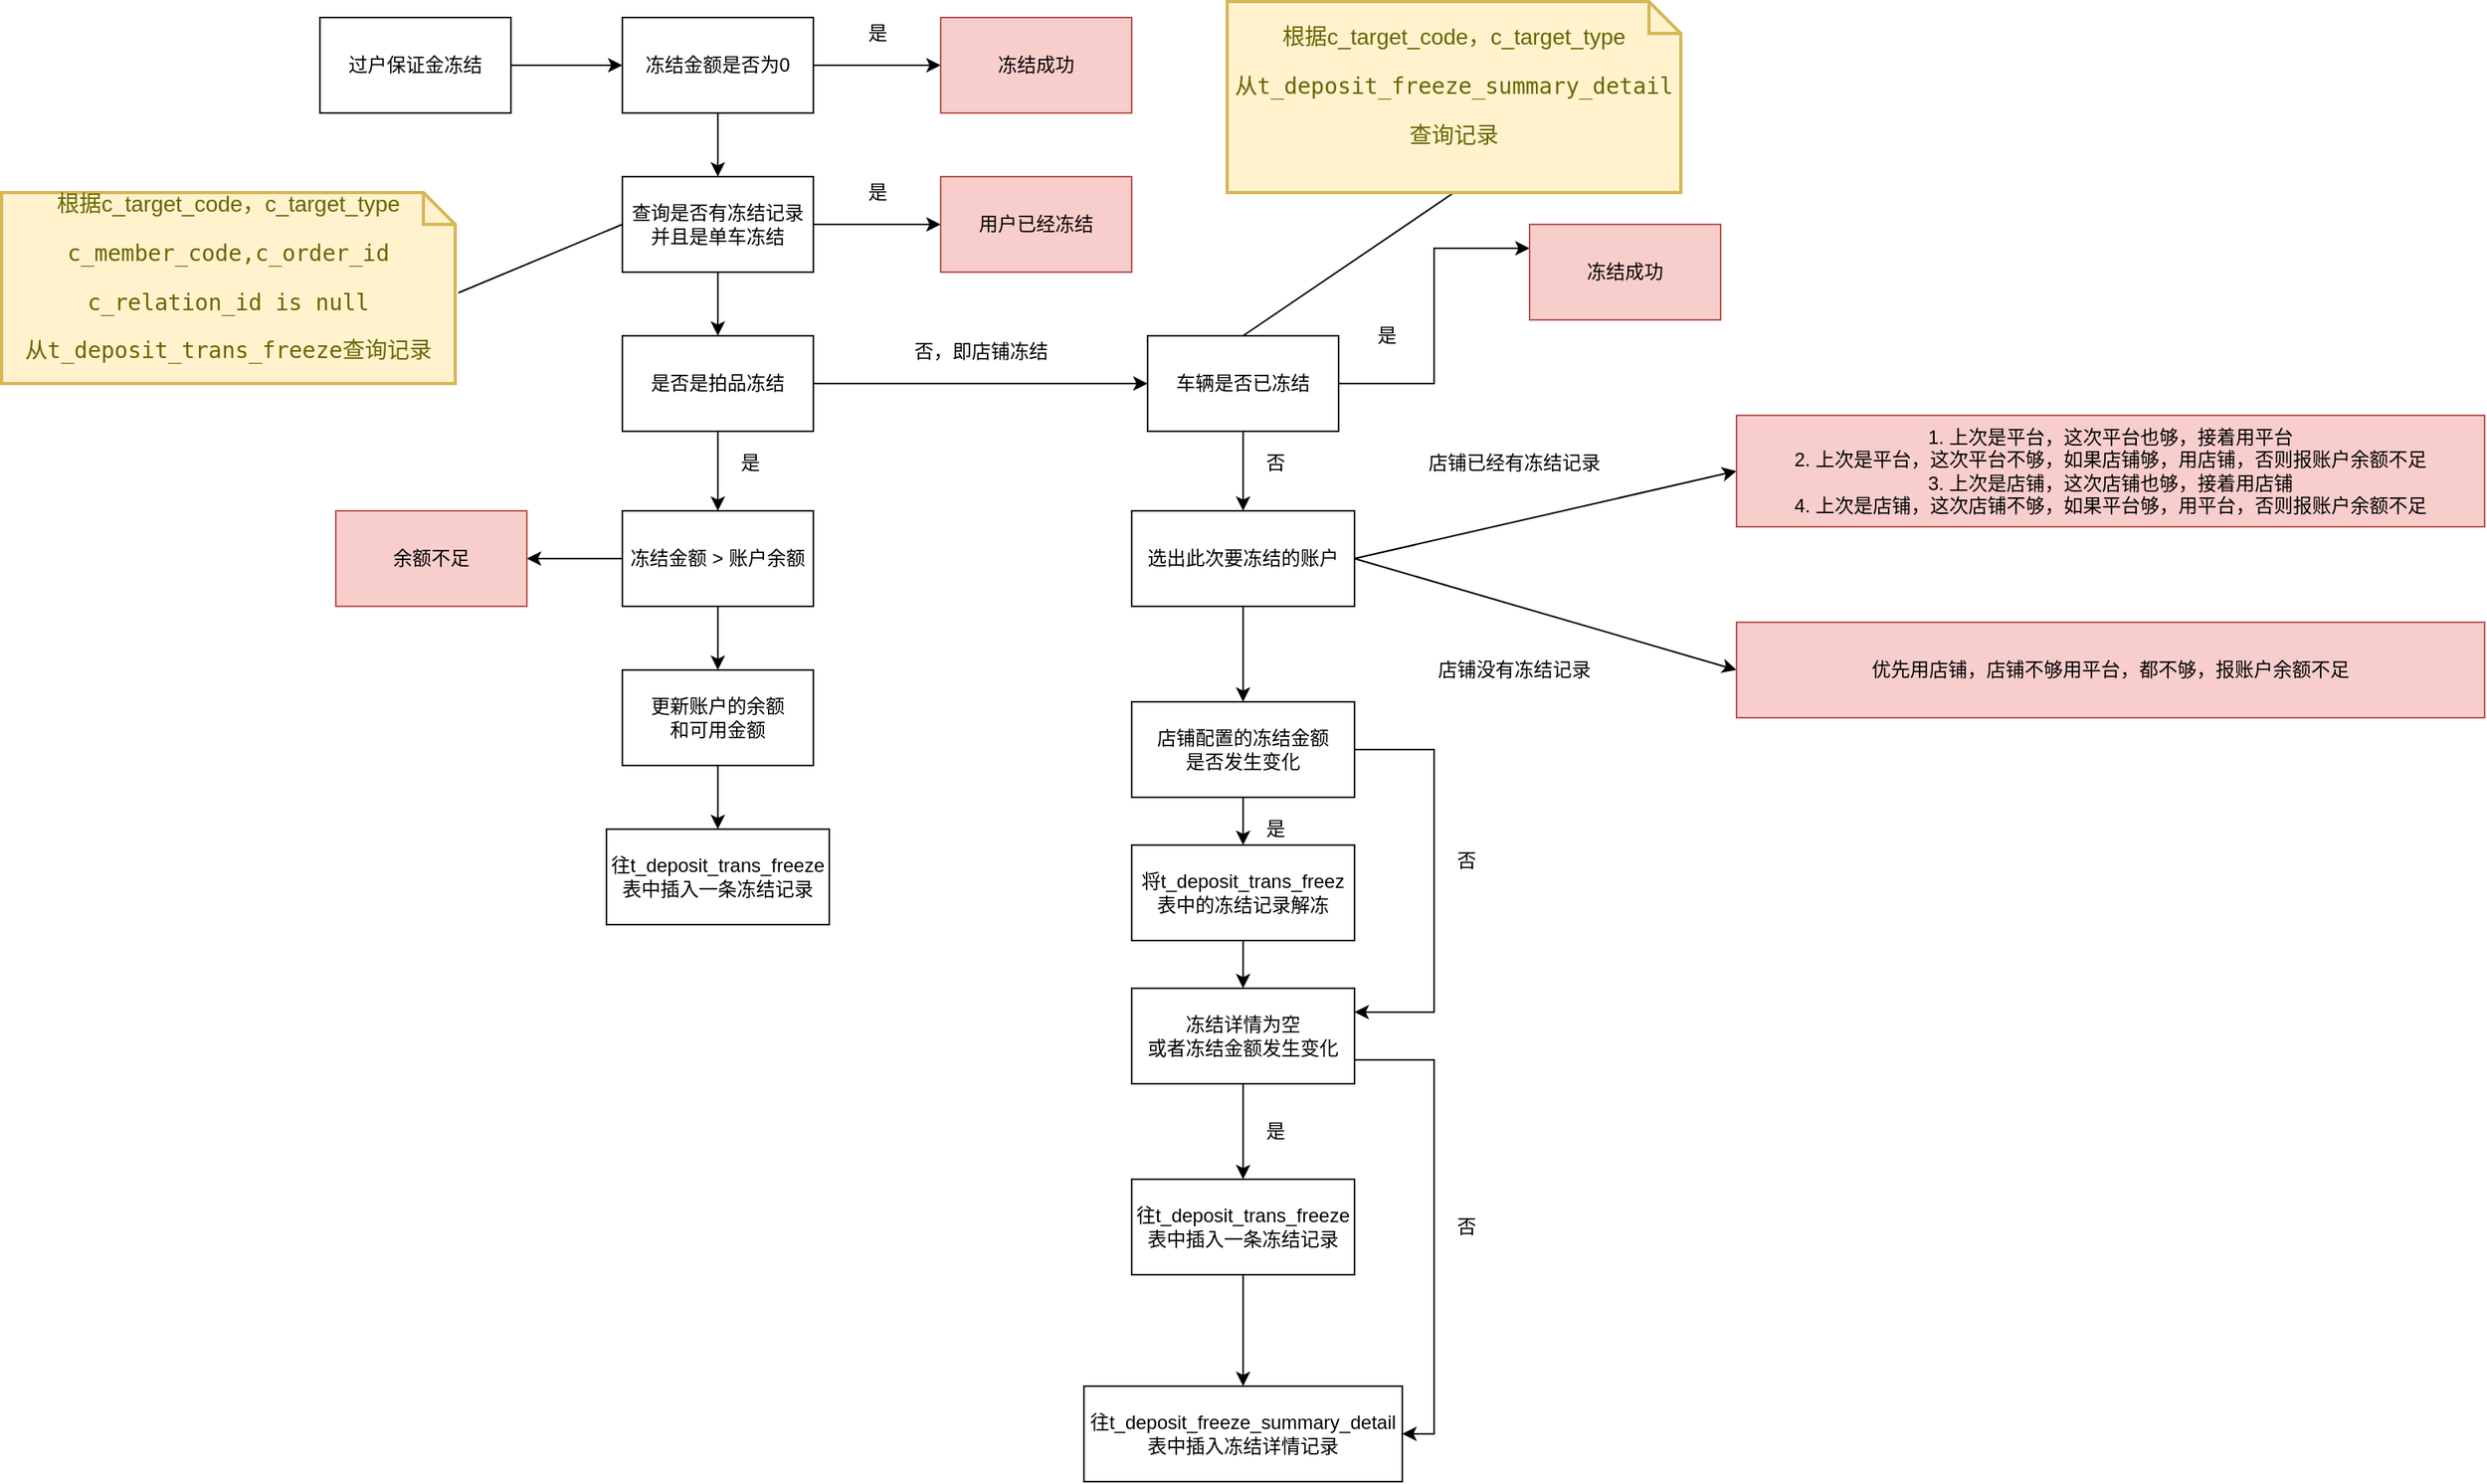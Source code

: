 <mxfile version="15.5.8" type="github">
  <diagram id="DOd0cHCl5EjLGc40jwcZ" name="Page-1">
    <mxGraphModel dx="2253" dy="771" grid="1" gridSize="10" guides="1" tooltips="1" connect="1" arrows="1" fold="1" page="1" pageScale="1" pageWidth="827" pageHeight="1169" math="0" shadow="0">
      <root>
        <mxCell id="0" />
        <mxCell id="1" parent="0" />
        <mxCell id="nLB4VukMpMYSrF9otfOi-7" style="edgeStyle=orthogonalEdgeStyle;rounded=0;orthogonalLoop=1;jettySize=auto;html=1;exitX=1;exitY=0.5;exitDx=0;exitDy=0;entryX=0;entryY=0.5;entryDx=0;entryDy=0;" parent="1" source="nLB4VukMpMYSrF9otfOi-1" target="nLB4VukMpMYSrF9otfOi-2" edge="1">
          <mxGeometry relative="1" as="geometry" />
        </mxCell>
        <mxCell id="nLB4VukMpMYSrF9otfOi-1" value="过户保证金冻结" style="rounded=0;whiteSpace=wrap;html=1;" parent="1" vertex="1">
          <mxGeometry x="60" y="220" width="120" height="60" as="geometry" />
        </mxCell>
        <mxCell id="nLB4VukMpMYSrF9otfOi-4" style="edgeStyle=orthogonalEdgeStyle;rounded=0;orthogonalLoop=1;jettySize=auto;html=1;exitX=1;exitY=0.5;exitDx=0;exitDy=0;entryX=0;entryY=0.5;entryDx=0;entryDy=0;" parent="1" source="nLB4VukMpMYSrF9otfOi-2" target="nLB4VukMpMYSrF9otfOi-3" edge="1">
          <mxGeometry relative="1" as="geometry" />
        </mxCell>
        <mxCell id="nLB4VukMpMYSrF9otfOi-22" value="" style="edgeStyle=orthogonalEdgeStyle;rounded=0;orthogonalLoop=1;jettySize=auto;html=1;" parent="1" source="nLB4VukMpMYSrF9otfOi-2" target="nLB4VukMpMYSrF9otfOi-6" edge="1">
          <mxGeometry relative="1" as="geometry" />
        </mxCell>
        <mxCell id="nLB4VukMpMYSrF9otfOi-2" value="冻结金额是否为0" style="rounded=0;whiteSpace=wrap;html=1;" parent="1" vertex="1">
          <mxGeometry x="250" y="220" width="120" height="60" as="geometry" />
        </mxCell>
        <mxCell id="nLB4VukMpMYSrF9otfOi-3" value="冻结成功" style="rounded=0;whiteSpace=wrap;html=1;fillColor=#f8cecc;strokeColor=#b85450;" parent="1" vertex="1">
          <mxGeometry x="450" y="220" width="120" height="60" as="geometry" />
        </mxCell>
        <mxCell id="nLB4VukMpMYSrF9otfOi-5" value="是" style="text;html=1;align=center;verticalAlign=middle;resizable=0;points=[];autosize=1;strokeColor=none;fillColor=none;" parent="1" vertex="1">
          <mxGeometry x="395" y="220" width="30" height="20" as="geometry" />
        </mxCell>
        <mxCell id="nLB4VukMpMYSrF9otfOi-9" style="edgeStyle=orthogonalEdgeStyle;rounded=0;orthogonalLoop=1;jettySize=auto;html=1;exitX=1;exitY=0.5;exitDx=0;exitDy=0;entryX=0;entryY=0.5;entryDx=0;entryDy=0;" parent="1" source="nLB4VukMpMYSrF9otfOi-6" target="nLB4VukMpMYSrF9otfOi-8" edge="1">
          <mxGeometry relative="1" as="geometry" />
        </mxCell>
        <mxCell id="nLB4VukMpMYSrF9otfOi-24" style="edgeStyle=orthogonalEdgeStyle;rounded=0;orthogonalLoop=1;jettySize=auto;html=1;" parent="1" source="nLB4VukMpMYSrF9otfOi-6" target="nLB4VukMpMYSrF9otfOi-11" edge="1">
          <mxGeometry relative="1" as="geometry" />
        </mxCell>
        <mxCell id="V5nXxqE8g_hI0UzCT352-38" style="edgeStyle=none;rounded=0;orthogonalLoop=1;jettySize=auto;html=1;exitX=0;exitY=0.5;exitDx=0;exitDy=0;entryX=1.007;entryY=0.525;entryDx=0;entryDy=0;entryPerimeter=0;endArrow=none;endFill=0;" edge="1" parent="1" source="nLB4VukMpMYSrF9otfOi-6" target="V5nXxqE8g_hI0UzCT352-37">
          <mxGeometry relative="1" as="geometry" />
        </mxCell>
        <mxCell id="nLB4VukMpMYSrF9otfOi-6" value="查询是否有冻结记录&lt;br&gt;并且是单车冻结" style="rounded=0;whiteSpace=wrap;html=1;" parent="1" vertex="1">
          <mxGeometry x="250" y="320" width="120" height="60" as="geometry" />
        </mxCell>
        <mxCell id="nLB4VukMpMYSrF9otfOi-8" value="用户已经冻结" style="rounded=0;whiteSpace=wrap;html=1;fillColor=#f8cecc;strokeColor=#b85450;" parent="1" vertex="1">
          <mxGeometry x="450" y="320" width="120" height="60" as="geometry" />
        </mxCell>
        <mxCell id="nLB4VukMpMYSrF9otfOi-10" value="是" style="text;html=1;align=center;verticalAlign=middle;resizable=0;points=[];autosize=1;strokeColor=none;fillColor=none;" parent="1" vertex="1">
          <mxGeometry x="395" y="320" width="30" height="20" as="geometry" />
        </mxCell>
        <mxCell id="nLB4VukMpMYSrF9otfOi-18" style="edgeStyle=orthogonalEdgeStyle;rounded=0;orthogonalLoop=1;jettySize=auto;html=1;exitX=1;exitY=0.5;exitDx=0;exitDy=0;entryX=0;entryY=0.5;entryDx=0;entryDy=0;" parent="1" source="nLB4VukMpMYSrF9otfOi-11" target="nLB4VukMpMYSrF9otfOi-12" edge="1">
          <mxGeometry relative="1" as="geometry" />
        </mxCell>
        <mxCell id="nLB4VukMpMYSrF9otfOi-19" style="edgeStyle=orthogonalEdgeStyle;rounded=0;orthogonalLoop=1;jettySize=auto;html=1;exitX=0.5;exitY=1;exitDx=0;exitDy=0;entryX=0.5;entryY=0;entryDx=0;entryDy=0;" parent="1" source="nLB4VukMpMYSrF9otfOi-11" target="nLB4VukMpMYSrF9otfOi-13" edge="1">
          <mxGeometry relative="1" as="geometry" />
        </mxCell>
        <mxCell id="nLB4VukMpMYSrF9otfOi-11" value="是否是拍品冻结" style="rounded=0;whiteSpace=wrap;html=1;" parent="1" vertex="1">
          <mxGeometry x="250" y="420" width="120" height="60" as="geometry" />
        </mxCell>
        <mxCell id="V5nXxqE8g_hI0UzCT352-25" value="" style="edgeStyle=orthogonalEdgeStyle;rounded=0;orthogonalLoop=1;jettySize=auto;html=1;" edge="1" parent="1" source="nLB4VukMpMYSrF9otfOi-12" target="V5nXxqE8g_hI0UzCT352-4">
          <mxGeometry relative="1" as="geometry" />
        </mxCell>
        <mxCell id="V5nXxqE8g_hI0UzCT352-30" style="edgeStyle=orthogonalEdgeStyle;rounded=0;orthogonalLoop=1;jettySize=auto;html=1;exitX=1;exitY=0.5;exitDx=0;exitDy=0;entryX=0;entryY=0.25;entryDx=0;entryDy=0;" edge="1" parent="1" source="nLB4VukMpMYSrF9otfOi-12" target="V5nXxqE8g_hI0UzCT352-1">
          <mxGeometry relative="1" as="geometry" />
        </mxCell>
        <mxCell id="V5nXxqE8g_hI0UzCT352-36" style="edgeStyle=none;rounded=0;orthogonalLoop=1;jettySize=auto;html=1;exitX=0.5;exitY=0;exitDx=0;exitDy=0;entryX=0.5;entryY=1;entryDx=0;entryDy=0;entryPerimeter=0;endArrow=none;endFill=0;" edge="1" parent="1" source="nLB4VukMpMYSrF9otfOi-12" target="V5nXxqE8g_hI0UzCT352-35">
          <mxGeometry relative="1" as="geometry" />
        </mxCell>
        <mxCell id="nLB4VukMpMYSrF9otfOi-12" value="车辆是否已冻结" style="rounded=0;whiteSpace=wrap;html=1;" parent="1" vertex="1">
          <mxGeometry x="580" y="420" width="120" height="60" as="geometry" />
        </mxCell>
        <mxCell id="nLB4VukMpMYSrF9otfOi-15" style="edgeStyle=orthogonalEdgeStyle;rounded=0;orthogonalLoop=1;jettySize=auto;html=1;exitX=0;exitY=0.5;exitDx=0;exitDy=0;entryX=1;entryY=0.5;entryDx=0;entryDy=0;" parent="1" source="nLB4VukMpMYSrF9otfOi-13" target="nLB4VukMpMYSrF9otfOi-14" edge="1">
          <mxGeometry relative="1" as="geometry" />
        </mxCell>
        <mxCell id="nLB4VukMpMYSrF9otfOi-25" style="edgeStyle=orthogonalEdgeStyle;rounded=0;orthogonalLoop=1;jettySize=auto;html=1;exitX=0.5;exitY=1;exitDx=0;exitDy=0;" parent="1" source="nLB4VukMpMYSrF9otfOi-13" target="nLB4VukMpMYSrF9otfOi-16" edge="1">
          <mxGeometry relative="1" as="geometry" />
        </mxCell>
        <mxCell id="nLB4VukMpMYSrF9otfOi-13" value="冻结金额 &amp;gt; 账户余额" style="rounded=0;whiteSpace=wrap;html=1;" parent="1" vertex="1">
          <mxGeometry x="250" y="530" width="120" height="60" as="geometry" />
        </mxCell>
        <mxCell id="nLB4VukMpMYSrF9otfOi-14" value="余额不足" style="rounded=0;whiteSpace=wrap;html=1;fillColor=#f8cecc;strokeColor=#b85450;" parent="1" vertex="1">
          <mxGeometry x="70" y="530" width="120" height="60" as="geometry" />
        </mxCell>
        <mxCell id="nLB4VukMpMYSrF9otfOi-26" style="edgeStyle=orthogonalEdgeStyle;rounded=0;orthogonalLoop=1;jettySize=auto;html=1;exitX=0.5;exitY=1;exitDx=0;exitDy=0;entryX=0.5;entryY=0;entryDx=0;entryDy=0;" parent="1" source="nLB4VukMpMYSrF9otfOi-16" target="nLB4VukMpMYSrF9otfOi-17" edge="1">
          <mxGeometry relative="1" as="geometry" />
        </mxCell>
        <mxCell id="nLB4VukMpMYSrF9otfOi-16" value="更新账户的余额&lt;br&gt;和可用金额" style="rounded=0;whiteSpace=wrap;html=1;" parent="1" vertex="1">
          <mxGeometry x="250" y="630" width="120" height="60" as="geometry" />
        </mxCell>
        <mxCell id="nLB4VukMpMYSrF9otfOi-17" value="往t_deposit_trans_freeze表中插入一条冻结记录" style="rounded=0;whiteSpace=wrap;html=1;" parent="1" vertex="1">
          <mxGeometry x="240" y="730" width="140" height="60" as="geometry" />
        </mxCell>
        <mxCell id="nLB4VukMpMYSrF9otfOi-20" value="是" style="text;html=1;align=center;verticalAlign=middle;resizable=0;points=[];autosize=1;strokeColor=none;fillColor=none;" parent="1" vertex="1">
          <mxGeometry x="315" y="490" width="30" height="20" as="geometry" />
        </mxCell>
        <mxCell id="nLB4VukMpMYSrF9otfOi-21" value="否，即店铺冻结" style="text;html=1;align=center;verticalAlign=middle;resizable=0;points=[];autosize=1;strokeColor=none;fillColor=none;" parent="1" vertex="1">
          <mxGeometry x="425" y="420" width="100" height="20" as="geometry" />
        </mxCell>
        <mxCell id="V5nXxqE8g_hI0UzCT352-1" value="冻结成功" style="rounded=0;whiteSpace=wrap;html=1;fillColor=#f8cecc;strokeColor=#b85450;" vertex="1" parent="1">
          <mxGeometry x="820" y="350" width="120" height="60" as="geometry" />
        </mxCell>
        <mxCell id="V5nXxqE8g_hI0UzCT352-3" value="是" style="text;html=1;align=center;verticalAlign=middle;resizable=0;points=[];autosize=1;strokeColor=none;fillColor=none;" vertex="1" parent="1">
          <mxGeometry x="715" y="410" width="30" height="20" as="geometry" />
        </mxCell>
        <mxCell id="V5nXxqE8g_hI0UzCT352-26" value="" style="edgeStyle=orthogonalEdgeStyle;rounded=0;orthogonalLoop=1;jettySize=auto;html=1;" edge="1" parent="1" source="V5nXxqE8g_hI0UzCT352-4" target="V5nXxqE8g_hI0UzCT352-15">
          <mxGeometry relative="1" as="geometry" />
        </mxCell>
        <mxCell id="V5nXxqE8g_hI0UzCT352-31" style="rounded=0;orthogonalLoop=1;jettySize=auto;html=1;exitX=1;exitY=0.5;exitDx=0;exitDy=0;entryX=0;entryY=0.5;entryDx=0;entryDy=0;" edge="1" parent="1" source="V5nXxqE8g_hI0UzCT352-4" target="V5nXxqE8g_hI0UzCT352-27">
          <mxGeometry relative="1" as="geometry" />
        </mxCell>
        <mxCell id="V5nXxqE8g_hI0UzCT352-32" style="edgeStyle=none;rounded=0;orthogonalLoop=1;jettySize=auto;html=1;exitX=1;exitY=0.5;exitDx=0;exitDy=0;entryX=0;entryY=0.5;entryDx=0;entryDy=0;" edge="1" parent="1" source="V5nXxqE8g_hI0UzCT352-4" target="V5nXxqE8g_hI0UzCT352-28">
          <mxGeometry relative="1" as="geometry" />
        </mxCell>
        <mxCell id="V5nXxqE8g_hI0UzCT352-4" value="选出此次要冻结的账户" style="rounded=0;whiteSpace=wrap;html=1;" vertex="1" parent="1">
          <mxGeometry x="570" y="530" width="140" height="60" as="geometry" />
        </mxCell>
        <mxCell id="V5nXxqE8g_hI0UzCT352-7" value="往t_deposit_freeze_summary_detail表中插入冻结详情记录" style="rounded=0;whiteSpace=wrap;html=1;" vertex="1" parent="1">
          <mxGeometry x="540" y="1080" width="200" height="60" as="geometry" />
        </mxCell>
        <mxCell id="V5nXxqE8g_hI0UzCT352-10" style="edgeStyle=orthogonalEdgeStyle;rounded=0;orthogonalLoop=1;jettySize=auto;html=1;entryX=0.5;entryY=0;entryDx=0;entryDy=0;" edge="1" parent="1" source="V5nXxqE8g_hI0UzCT352-8" target="V5nXxqE8g_hI0UzCT352-9">
          <mxGeometry relative="1" as="geometry" />
        </mxCell>
        <mxCell id="V5nXxqE8g_hI0UzCT352-13" style="edgeStyle=orthogonalEdgeStyle;rounded=0;orthogonalLoop=1;jettySize=auto;html=1;exitX=1;exitY=0.75;exitDx=0;exitDy=0;entryX=1;entryY=0.5;entryDx=0;entryDy=0;" edge="1" parent="1" source="V5nXxqE8g_hI0UzCT352-8" target="V5nXxqE8g_hI0UzCT352-7">
          <mxGeometry relative="1" as="geometry" />
        </mxCell>
        <mxCell id="V5nXxqE8g_hI0UzCT352-8" value="冻结详情为空&lt;br&gt;或者冻结金额发生变化" style="rounded=0;whiteSpace=wrap;html=1;" vertex="1" parent="1">
          <mxGeometry x="570" y="830" width="140" height="60" as="geometry" />
        </mxCell>
        <mxCell id="V5nXxqE8g_hI0UzCT352-12" value="" style="edgeStyle=orthogonalEdgeStyle;rounded=0;orthogonalLoop=1;jettySize=auto;html=1;" edge="1" parent="1" source="V5nXxqE8g_hI0UzCT352-9" target="V5nXxqE8g_hI0UzCT352-7">
          <mxGeometry relative="1" as="geometry" />
        </mxCell>
        <mxCell id="V5nXxqE8g_hI0UzCT352-9" value="往t_deposit_trans_freeze表中插入一条冻结记录" style="rounded=0;whiteSpace=wrap;html=1;" vertex="1" parent="1">
          <mxGeometry x="570" y="950" width="140" height="60" as="geometry" />
        </mxCell>
        <mxCell id="V5nXxqE8g_hI0UzCT352-11" value="是" style="text;html=1;align=center;verticalAlign=middle;resizable=0;points=[];autosize=1;strokeColor=none;fillColor=none;" vertex="1" parent="1">
          <mxGeometry x="645" y="910" width="30" height="20" as="geometry" />
        </mxCell>
        <mxCell id="V5nXxqE8g_hI0UzCT352-14" value="否" style="text;html=1;align=center;verticalAlign=middle;resizable=0;points=[];autosize=1;strokeColor=none;fillColor=none;" vertex="1" parent="1">
          <mxGeometry x="765" y="970" width="30" height="20" as="geometry" />
        </mxCell>
        <mxCell id="V5nXxqE8g_hI0UzCT352-17" value="" style="edgeStyle=orthogonalEdgeStyle;rounded=0;orthogonalLoop=1;jettySize=auto;html=1;" edge="1" parent="1" source="V5nXxqE8g_hI0UzCT352-15" target="V5nXxqE8g_hI0UzCT352-16">
          <mxGeometry relative="1" as="geometry" />
        </mxCell>
        <mxCell id="V5nXxqE8g_hI0UzCT352-22" style="edgeStyle=orthogonalEdgeStyle;rounded=0;orthogonalLoop=1;jettySize=auto;html=1;exitX=1;exitY=0.5;exitDx=0;exitDy=0;entryX=1;entryY=0.25;entryDx=0;entryDy=0;" edge="1" parent="1" source="V5nXxqE8g_hI0UzCT352-15" target="V5nXxqE8g_hI0UzCT352-8">
          <mxGeometry relative="1" as="geometry">
            <Array as="points">
              <mxPoint x="760" y="680" />
              <mxPoint x="760" y="845" />
            </Array>
          </mxGeometry>
        </mxCell>
        <mxCell id="V5nXxqE8g_hI0UzCT352-15" value="店铺配置的冻结金额&lt;br&gt;是否发生变化" style="rounded=0;whiteSpace=wrap;html=1;" vertex="1" parent="1">
          <mxGeometry x="570" y="650" width="140" height="60" as="geometry" />
        </mxCell>
        <mxCell id="V5nXxqE8g_hI0UzCT352-19" style="edgeStyle=orthogonalEdgeStyle;rounded=0;orthogonalLoop=1;jettySize=auto;html=1;entryX=0.5;entryY=0;entryDx=0;entryDy=0;" edge="1" parent="1" source="V5nXxqE8g_hI0UzCT352-16" target="V5nXxqE8g_hI0UzCT352-8">
          <mxGeometry relative="1" as="geometry" />
        </mxCell>
        <mxCell id="V5nXxqE8g_hI0UzCT352-16" value="将t_deposit_trans_freez表中的冻结记录解冻" style="rounded=0;whiteSpace=wrap;html=1;" vertex="1" parent="1">
          <mxGeometry x="570" y="740" width="140" height="60" as="geometry" />
        </mxCell>
        <mxCell id="V5nXxqE8g_hI0UzCT352-23" value="是" style="text;html=1;align=center;verticalAlign=middle;resizable=0;points=[];autosize=1;strokeColor=none;fillColor=none;" vertex="1" parent="1">
          <mxGeometry x="645" y="720" width="30" height="20" as="geometry" />
        </mxCell>
        <mxCell id="V5nXxqE8g_hI0UzCT352-24" value="否" style="text;html=1;align=center;verticalAlign=middle;resizable=0;points=[];autosize=1;strokeColor=none;fillColor=none;" vertex="1" parent="1">
          <mxGeometry x="765" y="740" width="30" height="20" as="geometry" />
        </mxCell>
        <mxCell id="V5nXxqE8g_hI0UzCT352-27" value="1. 上次是平台，这次平台也够，接着用平台&lt;br&gt;2. 上次是平台，这次平台不够，如果店铺够，用店铺，否则报账户余额不足&lt;br&gt;3. 上次是店铺，这次店铺也够，接着用店铺&lt;br&gt;4. 上次是店铺，这次店铺不够，如果平台够，用平台，否则报账户余额不足" style="rounded=0;whiteSpace=wrap;html=1;fillColor=#f8cecc;strokeColor=#b85450;" vertex="1" parent="1">
          <mxGeometry x="950" y="470" width="470" height="70" as="geometry" />
        </mxCell>
        <mxCell id="V5nXxqE8g_hI0UzCT352-28" value="优先用店铺，店铺不够用平台，都不够，报账户余额不足" style="rounded=0;whiteSpace=wrap;html=1;fillColor=#f8cecc;strokeColor=#b85450;" vertex="1" parent="1">
          <mxGeometry x="950" y="600" width="470" height="60" as="geometry" />
        </mxCell>
        <mxCell id="V5nXxqE8g_hI0UzCT352-29" value="否" style="text;html=1;align=center;verticalAlign=middle;resizable=0;points=[];autosize=1;strokeColor=none;fillColor=none;" vertex="1" parent="1">
          <mxGeometry x="645" y="490" width="30" height="20" as="geometry" />
        </mxCell>
        <mxCell id="V5nXxqE8g_hI0UzCT352-33" value="店铺已经有冻结记录" style="text;html=1;align=center;verticalAlign=middle;resizable=0;points=[];autosize=1;strokeColor=none;fillColor=none;" vertex="1" parent="1">
          <mxGeometry x="750" y="490" width="120" height="20" as="geometry" />
        </mxCell>
        <mxCell id="V5nXxqE8g_hI0UzCT352-34" value="店铺没有冻结记录" style="text;html=1;align=center;verticalAlign=middle;resizable=0;points=[];autosize=1;strokeColor=none;fillColor=none;" vertex="1" parent="1">
          <mxGeometry x="755" y="620" width="110" height="20" as="geometry" />
        </mxCell>
        <mxCell id="V5nXxqE8g_hI0UzCT352-35" value="根据c_target_code，&lt;span&gt;c_target_type&lt;/span&gt;&lt;br&gt;&lt;pre&gt;从t_deposit_freeze_summary_detail&lt;/pre&gt;&lt;pre&gt;查询记录&lt;/pre&gt;" style="shape=note;strokeWidth=2;fontSize=14;size=20;whiteSpace=wrap;html=1;fillColor=#fff2cc;strokeColor=#d6b656;fontColor=#666600;" vertex="1" parent="1">
          <mxGeometry x="630" y="210" width="285" height="120" as="geometry" />
        </mxCell>
        <mxCell id="V5nXxqE8g_hI0UzCT352-37" value="根据c_target_code，&lt;span&gt;c_target_type&lt;br&gt;&lt;/span&gt;&lt;pre&gt;c_member_code,c_order_id&lt;/pre&gt;&lt;pre&gt;&lt;pre&gt;c_relation_id is null&lt;/pre&gt;&lt;/pre&gt;&lt;pre&gt;从t_deposit_trans_freeze查询记录&lt;/pre&gt;" style="shape=note;strokeWidth=2;fontSize=14;size=20;whiteSpace=wrap;html=1;fillColor=#fff2cc;strokeColor=#d6b656;fontColor=#666600;" vertex="1" parent="1">
          <mxGeometry x="-140" y="330" width="285" height="120" as="geometry" />
        </mxCell>
      </root>
    </mxGraphModel>
  </diagram>
</mxfile>
